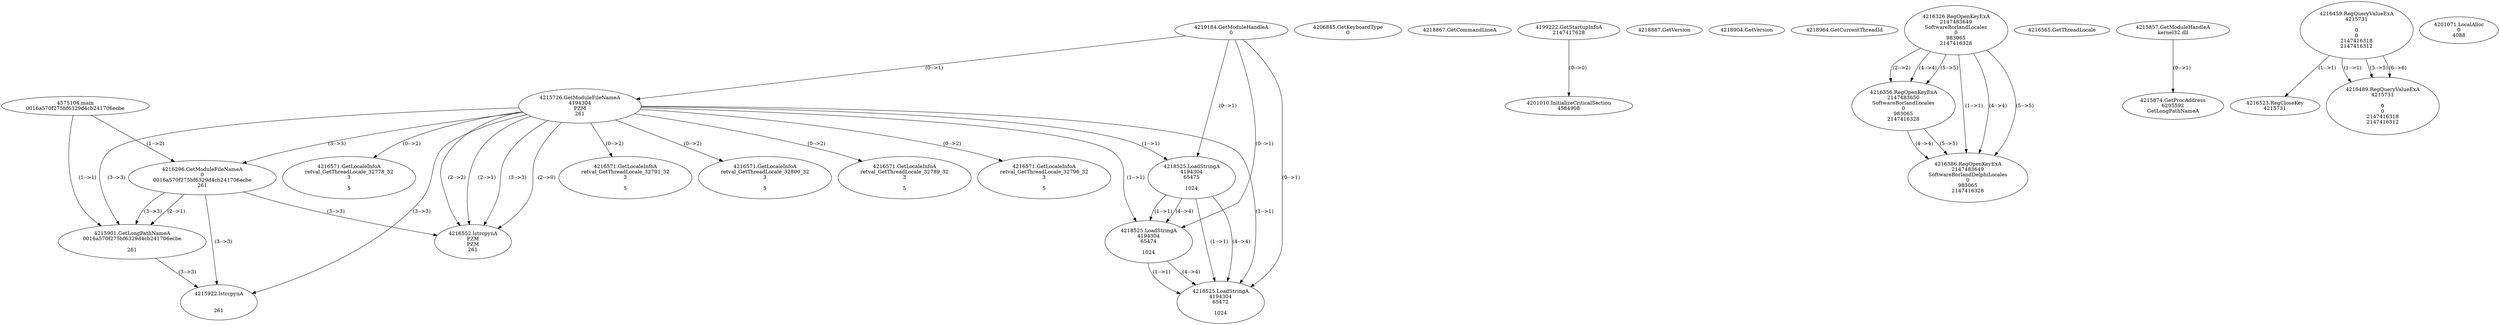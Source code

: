 // Global SCDG with merge call
digraph {
	0 [label="4575104.main
0016a570f275bf6329d4cb241706ecbe"]
	1 [label="4219184.GetModuleHandleA
0"]
	2 [label="4206845.GetKeyboardType
0"]
	3 [label="4218867.GetCommandLineA
"]
	4 [label="4199222.GetStartupInfoA
2147417628"]
	5 [label="4218887.GetVersion
"]
	6 [label="4218904.GetVersion
"]
	7 [label="4218964.GetCurrentThreadId
"]
	8 [label="4215726.GetModuleFileNameA
4194304
PZM
261"]
	1 -> 8 [label="(0-->1)"]
	9 [label="4216296.GetModuleFileNameA
0
0016a570f275bf6329d4cb241706ecbe
261"]
	0 -> 9 [label="(1-->2)"]
	8 -> 9 [label="(3-->3)"]
	10 [label="4216326.RegOpenKeyExA
2147483649
Software\Borland\Locales
0
983065
2147416328"]
	11 [label="4216356.RegOpenKeyExA
2147483650
Software\Borland\Locales
0
983065
2147416328"]
	10 -> 11 [label="(2-->2)"]
	10 -> 11 [label="(4-->4)"]
	10 -> 11 [label="(5-->5)"]
	12 [label="4216386.RegOpenKeyExA
2147483649
Software\Borland\Delphi\Locales
0
983065
2147416328"]
	10 -> 12 [label="(1-->1)"]
	10 -> 12 [label="(4-->4)"]
	11 -> 12 [label="(4-->4)"]
	10 -> 12 [label="(5-->5)"]
	11 -> 12 [label="(5-->5)"]
	13 [label="4216552.lstrcpynA
PZM
PZM
261"]
	8 -> 13 [label="(2-->1)"]
	8 -> 13 [label="(2-->2)"]
	8 -> 13 [label="(3-->3)"]
	9 -> 13 [label="(3-->3)"]
	8 -> 13 [label="(2-->0)"]
	14 [label="4216565.GetThreadLocale
"]
	15 [label="4216571.GetLocaleInfoA
retval_GetThreadLocale_32778_32
3

5"]
	8 -> 15 [label="(0-->2)"]
	16 [label="4218525.LoadStringA
4194304
65475

1024"]
	1 -> 16 [label="(0-->1)"]
	8 -> 16 [label="(1-->1)"]
	17 [label="4218525.LoadStringA
4194304
65474

1024"]
	1 -> 17 [label="(0-->1)"]
	8 -> 17 [label="(1-->1)"]
	16 -> 17 [label="(1-->1)"]
	16 -> 17 [label="(4-->4)"]
	18 [label="4218525.LoadStringA
4194304
65472

1024"]
	1 -> 18 [label="(0-->1)"]
	8 -> 18 [label="(1-->1)"]
	16 -> 18 [label="(1-->1)"]
	17 -> 18 [label="(1-->1)"]
	16 -> 18 [label="(4-->4)"]
	17 -> 18 [label="(4-->4)"]
	19 [label="4215857.GetModuleHandleA
kernel32.dll"]
	20 [label="4215874.GetProcAddress
6295592
GetLongPathNameA"]
	19 -> 20 [label="(0-->1)"]
	21 [label="4215901.GetLongPathNameA
0016a570f275bf6329d4cb241706ecbe

261"]
	0 -> 21 [label="(1-->1)"]
	9 -> 21 [label="(2-->1)"]
	8 -> 21 [label="(3-->3)"]
	9 -> 21 [label="(3-->3)"]
	22 [label="4215922.lstrcpynA


261"]
	8 -> 22 [label="(3-->3)"]
	9 -> 22 [label="(3-->3)"]
	21 -> 22 [label="(3-->3)"]
	23 [label="4216459.RegQueryValueExA
4215731

0
0
2147416318
2147416312"]
	24 [label="4216523.RegCloseKey
4215731"]
	23 -> 24 [label="(1-->1)"]
	25 [label="4216571.GetLocaleInfoA
retval_GetThreadLocale_32791_32
3

5"]
	8 -> 25 [label="(0-->2)"]
	26 [label="4216489.RegQueryValueExA
4215731

0
0
2147416318
2147416312"]
	23 -> 26 [label="(1-->1)"]
	23 -> 26 [label="(5-->5)"]
	23 -> 26 [label="(6-->6)"]
	27 [label="4216571.GetLocaleInfoA
retval_GetThreadLocale_32800_32
3

5"]
	8 -> 27 [label="(0-->2)"]
	28 [label="4201010.InitializeCriticalSection
4584908"]
	4 -> 28 [label="(0-->0)"]
	29 [label="4201071.LocalAlloc
0
4088"]
	30 [label="4216571.GetLocaleInfoA
retval_GetThreadLocale_32789_32
3

5"]
	8 -> 30 [label="(0-->2)"]
	31 [label="4216571.GetLocaleInfoA
retval_GetThreadLocale_32796_32
3

5"]
	8 -> 31 [label="(0-->2)"]
}
